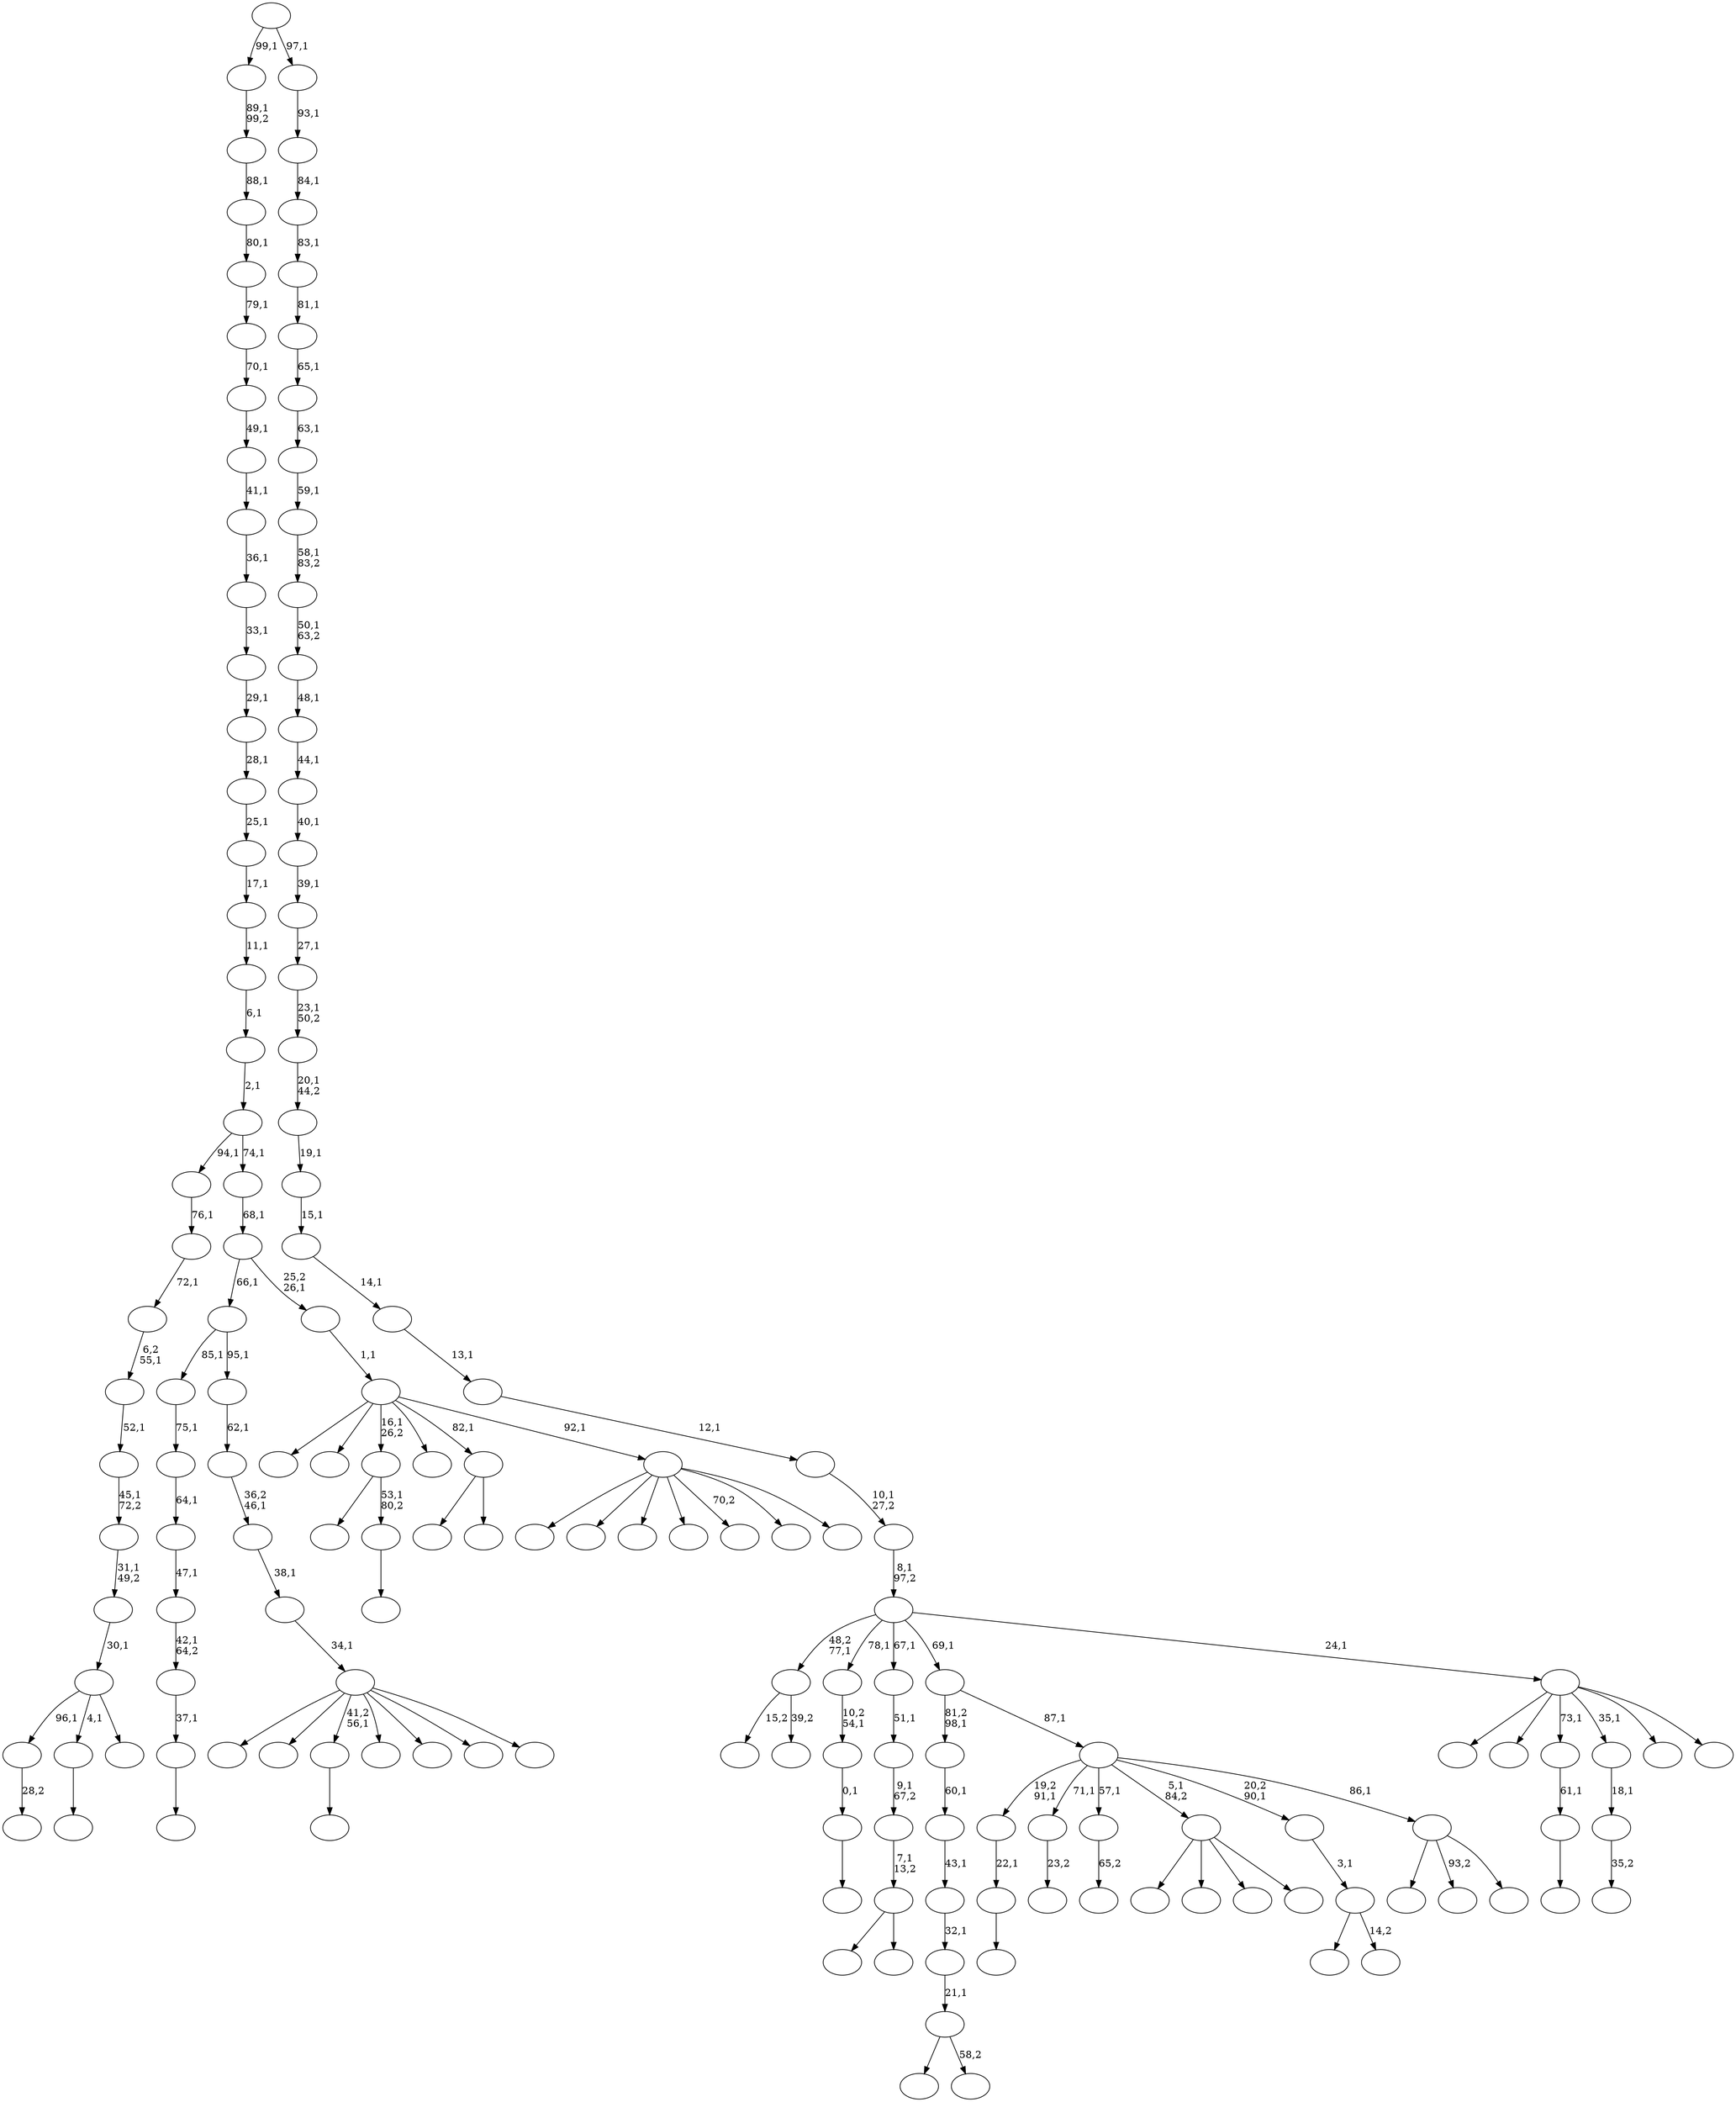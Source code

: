 digraph T {
	150 [label=""]
	149 [label=""]
	148 [label=""]
	147 [label=""]
	146 [label=""]
	145 [label=""]
	144 [label=""]
	143 [label=""]
	142 [label=""]
	141 [label=""]
	140 [label=""]
	139 [label=""]
	138 [label=""]
	137 [label=""]
	136 [label=""]
	135 [label=""]
	134 [label=""]
	133 [label=""]
	132 [label=""]
	131 [label=""]
	130 [label=""]
	129 [label=""]
	128 [label=""]
	127 [label=""]
	126 [label=""]
	125 [label=""]
	124 [label=""]
	123 [label=""]
	122 [label=""]
	121 [label=""]
	120 [label=""]
	119 [label=""]
	118 [label=""]
	117 [label=""]
	116 [label=""]
	115 [label=""]
	114 [label=""]
	113 [label=""]
	112 [label=""]
	111 [label=""]
	110 [label=""]
	109 [label=""]
	108 [label=""]
	107 [label=""]
	106 [label=""]
	105 [label=""]
	104 [label=""]
	103 [label=""]
	102 [label=""]
	101 [label=""]
	100 [label=""]
	99 [label=""]
	98 [label=""]
	97 [label=""]
	96 [label=""]
	95 [label=""]
	94 [label=""]
	93 [label=""]
	92 [label=""]
	91 [label=""]
	90 [label=""]
	89 [label=""]
	88 [label=""]
	87 [label=""]
	86 [label=""]
	85 [label=""]
	84 [label=""]
	83 [label=""]
	82 [label=""]
	81 [label=""]
	80 [label=""]
	79 [label=""]
	78 [label=""]
	77 [label=""]
	76 [label=""]
	75 [label=""]
	74 [label=""]
	73 [label=""]
	72 [label=""]
	71 [label=""]
	70 [label=""]
	69 [label=""]
	68 [label=""]
	67 [label=""]
	66 [label=""]
	65 [label=""]
	64 [label=""]
	63 [label=""]
	62 [label=""]
	61 [label=""]
	60 [label=""]
	59 [label=""]
	58 [label=""]
	57 [label=""]
	56 [label=""]
	55 [label=""]
	54 [label=""]
	53 [label=""]
	52 [label=""]
	51 [label=""]
	50 [label=""]
	49 [label=""]
	48 [label=""]
	47 [label=""]
	46 [label=""]
	45 [label=""]
	44 [label=""]
	43 [label=""]
	42 [label=""]
	41 [label=""]
	40 [label=""]
	39 [label=""]
	38 [label=""]
	37 [label=""]
	36 [label=""]
	35 [label=""]
	34 [label=""]
	33 [label=""]
	32 [label=""]
	31 [label=""]
	30 [label=""]
	29 [label=""]
	28 [label=""]
	27 [label=""]
	26 [label=""]
	25 [label=""]
	24 [label=""]
	23 [label=""]
	22 [label=""]
	21 [label=""]
	20 [label=""]
	19 [label=""]
	18 [label=""]
	17 [label=""]
	16 [label=""]
	15 [label=""]
	14 [label=""]
	13 [label=""]
	12 [label=""]
	11 [label=""]
	10 [label=""]
	9 [label=""]
	8 [label=""]
	7 [label=""]
	6 [label=""]
	5 [label=""]
	4 [label=""]
	3 [label=""]
	2 [label=""]
	1 [label=""]
	0 [label=""]
	143 -> 144 [label="28,2"]
	139 -> 140 [label=""]
	138 -> 139 [label="22,1"]
	130 -> 133 [label="15,2"]
	130 -> 131 [label="39,2"]
	128 -> 129 [label="23,2"]
	126 -> 127 [label=""]
	123 -> 124 [label=""]
	122 -> 145 [label=""]
	122 -> 123 [label="53,1\n80,2"]
	120 -> 121 [label=""]
	119 -> 120 [label="37,1"]
	118 -> 119 [label="42,1\n64,2"]
	117 -> 118 [label="47,1"]
	116 -> 117 [label="64,1"]
	115 -> 116 [label="75,1"]
	111 -> 112 [label="65,2"]
	108 -> 137 [label=""]
	108 -> 109 [label="58,2"]
	107 -> 108 [label="21,1"]
	106 -> 107 [label="32,1"]
	105 -> 106 [label="43,1"]
	104 -> 105 [label="60,1"]
	102 -> 103 [label=""]
	101 -> 102 [label="0,1"]
	100 -> 101 [label="10,2\n54,1"]
	95 -> 146 [label=""]
	95 -> 96 [label=""]
	92 -> 93 [label=""]
	90 -> 91 [label=""]
	89 -> 90 [label="61,1"]
	87 -> 88 [label="35,2"]
	86 -> 87 [label="18,1"]
	83 -> 150 [label=""]
	83 -> 113 [label=""]
	83 -> 98 [label=""]
	83 -> 84 [label=""]
	81 -> 110 [label=""]
	81 -> 82 [label="14,2"]
	80 -> 81 [label="3,1"]
	77 -> 142 [label=""]
	77 -> 78 [label=""]
	76 -> 77 [label="7,1\n13,2"]
	75 -> 76 [label="9,1\n67,2"]
	74 -> 75 [label="51,1"]
	72 -> 143 [label="96,1"]
	72 -> 92 [label="4,1"]
	72 -> 73 [label=""]
	71 -> 72 [label="30,1"]
	70 -> 71 [label="31,1\n49,2"]
	69 -> 70 [label="45,1\n72,2"]
	68 -> 69 [label="52,1"]
	67 -> 68 [label="6,2\n55,1"]
	66 -> 67 [label="72,1"]
	65 -> 66 [label="76,1"]
	62 -> 135 [label=""]
	62 -> 134 [label=""]
	62 -> 126 [label="41,2\n56,1"]
	62 -> 125 [label=""]
	62 -> 97 [label=""]
	62 -> 94 [label=""]
	62 -> 63 [label=""]
	61 -> 62 [label="34,1"]
	60 -> 61 [label="38,1"]
	59 -> 60 [label="36,2\n46,1"]
	58 -> 59 [label="62,1"]
	57 -> 115 [label="85,1"]
	57 -> 58 [label="95,1"]
	54 -> 136 [label=""]
	54 -> 64 [label="93,2"]
	54 -> 55 [label=""]
	53 -> 138 [label="19,2\n91,1"]
	53 -> 128 [label="71,1"]
	53 -> 111 [label="57,1"]
	53 -> 83 [label="5,1\n84,2"]
	53 -> 80 [label="20,2\n90,1"]
	53 -> 54 [label="86,1"]
	52 -> 104 [label="81,2\n98,1"]
	52 -> 53 [label="87,1"]
	48 -> 149 [label=""]
	48 -> 141 [label=""]
	48 -> 79 [label=""]
	48 -> 56 [label=""]
	48 -> 51 [label="70,2"]
	48 -> 50 [label=""]
	48 -> 49 [label=""]
	47 -> 147 [label=""]
	47 -> 132 [label=""]
	47 -> 122 [label="16,1\n26,2"]
	47 -> 99 [label=""]
	47 -> 95 [label="82,1"]
	47 -> 48 [label="92,1"]
	46 -> 47 [label="1,1"]
	45 -> 57 [label="66,1"]
	45 -> 46 [label="25,2\n26,1"]
	44 -> 45 [label="68,1"]
	43 -> 65 [label="94,1"]
	43 -> 44 [label="74,1"]
	42 -> 43 [label="2,1"]
	41 -> 42 [label="6,1"]
	40 -> 41 [label="11,1"]
	39 -> 40 [label="17,1"]
	38 -> 39 [label="25,1"]
	37 -> 38 [label="28,1"]
	36 -> 37 [label="29,1"]
	35 -> 36 [label="33,1"]
	34 -> 35 [label="36,1"]
	33 -> 34 [label="41,1"]
	32 -> 33 [label="49,1"]
	31 -> 32 [label="70,1"]
	30 -> 31 [label="79,1"]
	29 -> 30 [label="80,1"]
	28 -> 29 [label="88,1"]
	27 -> 28 [label="89,1\n99,2"]
	25 -> 148 [label=""]
	25 -> 114 [label=""]
	25 -> 89 [label="73,1"]
	25 -> 86 [label="35,1"]
	25 -> 85 [label=""]
	25 -> 26 [label=""]
	24 -> 130 [label="48,2\n77,1"]
	24 -> 100 [label="78,1"]
	24 -> 74 [label="67,1"]
	24 -> 52 [label="69,1"]
	24 -> 25 [label="24,1"]
	23 -> 24 [label="8,1\n97,2"]
	22 -> 23 [label="10,1\n27,2"]
	21 -> 22 [label="12,1"]
	20 -> 21 [label="13,1"]
	19 -> 20 [label="14,1"]
	18 -> 19 [label="15,1"]
	17 -> 18 [label="19,1"]
	16 -> 17 [label="20,1\n44,2"]
	15 -> 16 [label="23,1\n50,2"]
	14 -> 15 [label="27,1"]
	13 -> 14 [label="39,1"]
	12 -> 13 [label="40,1"]
	11 -> 12 [label="44,1"]
	10 -> 11 [label="48,1"]
	9 -> 10 [label="50,1\n63,2"]
	8 -> 9 [label="58,1\n83,2"]
	7 -> 8 [label="59,1"]
	6 -> 7 [label="63,1"]
	5 -> 6 [label="65,1"]
	4 -> 5 [label="81,1"]
	3 -> 4 [label="83,1"]
	2 -> 3 [label="84,1"]
	1 -> 2 [label="93,1"]
	0 -> 27 [label="99,1"]
	0 -> 1 [label="97,1"]
}
